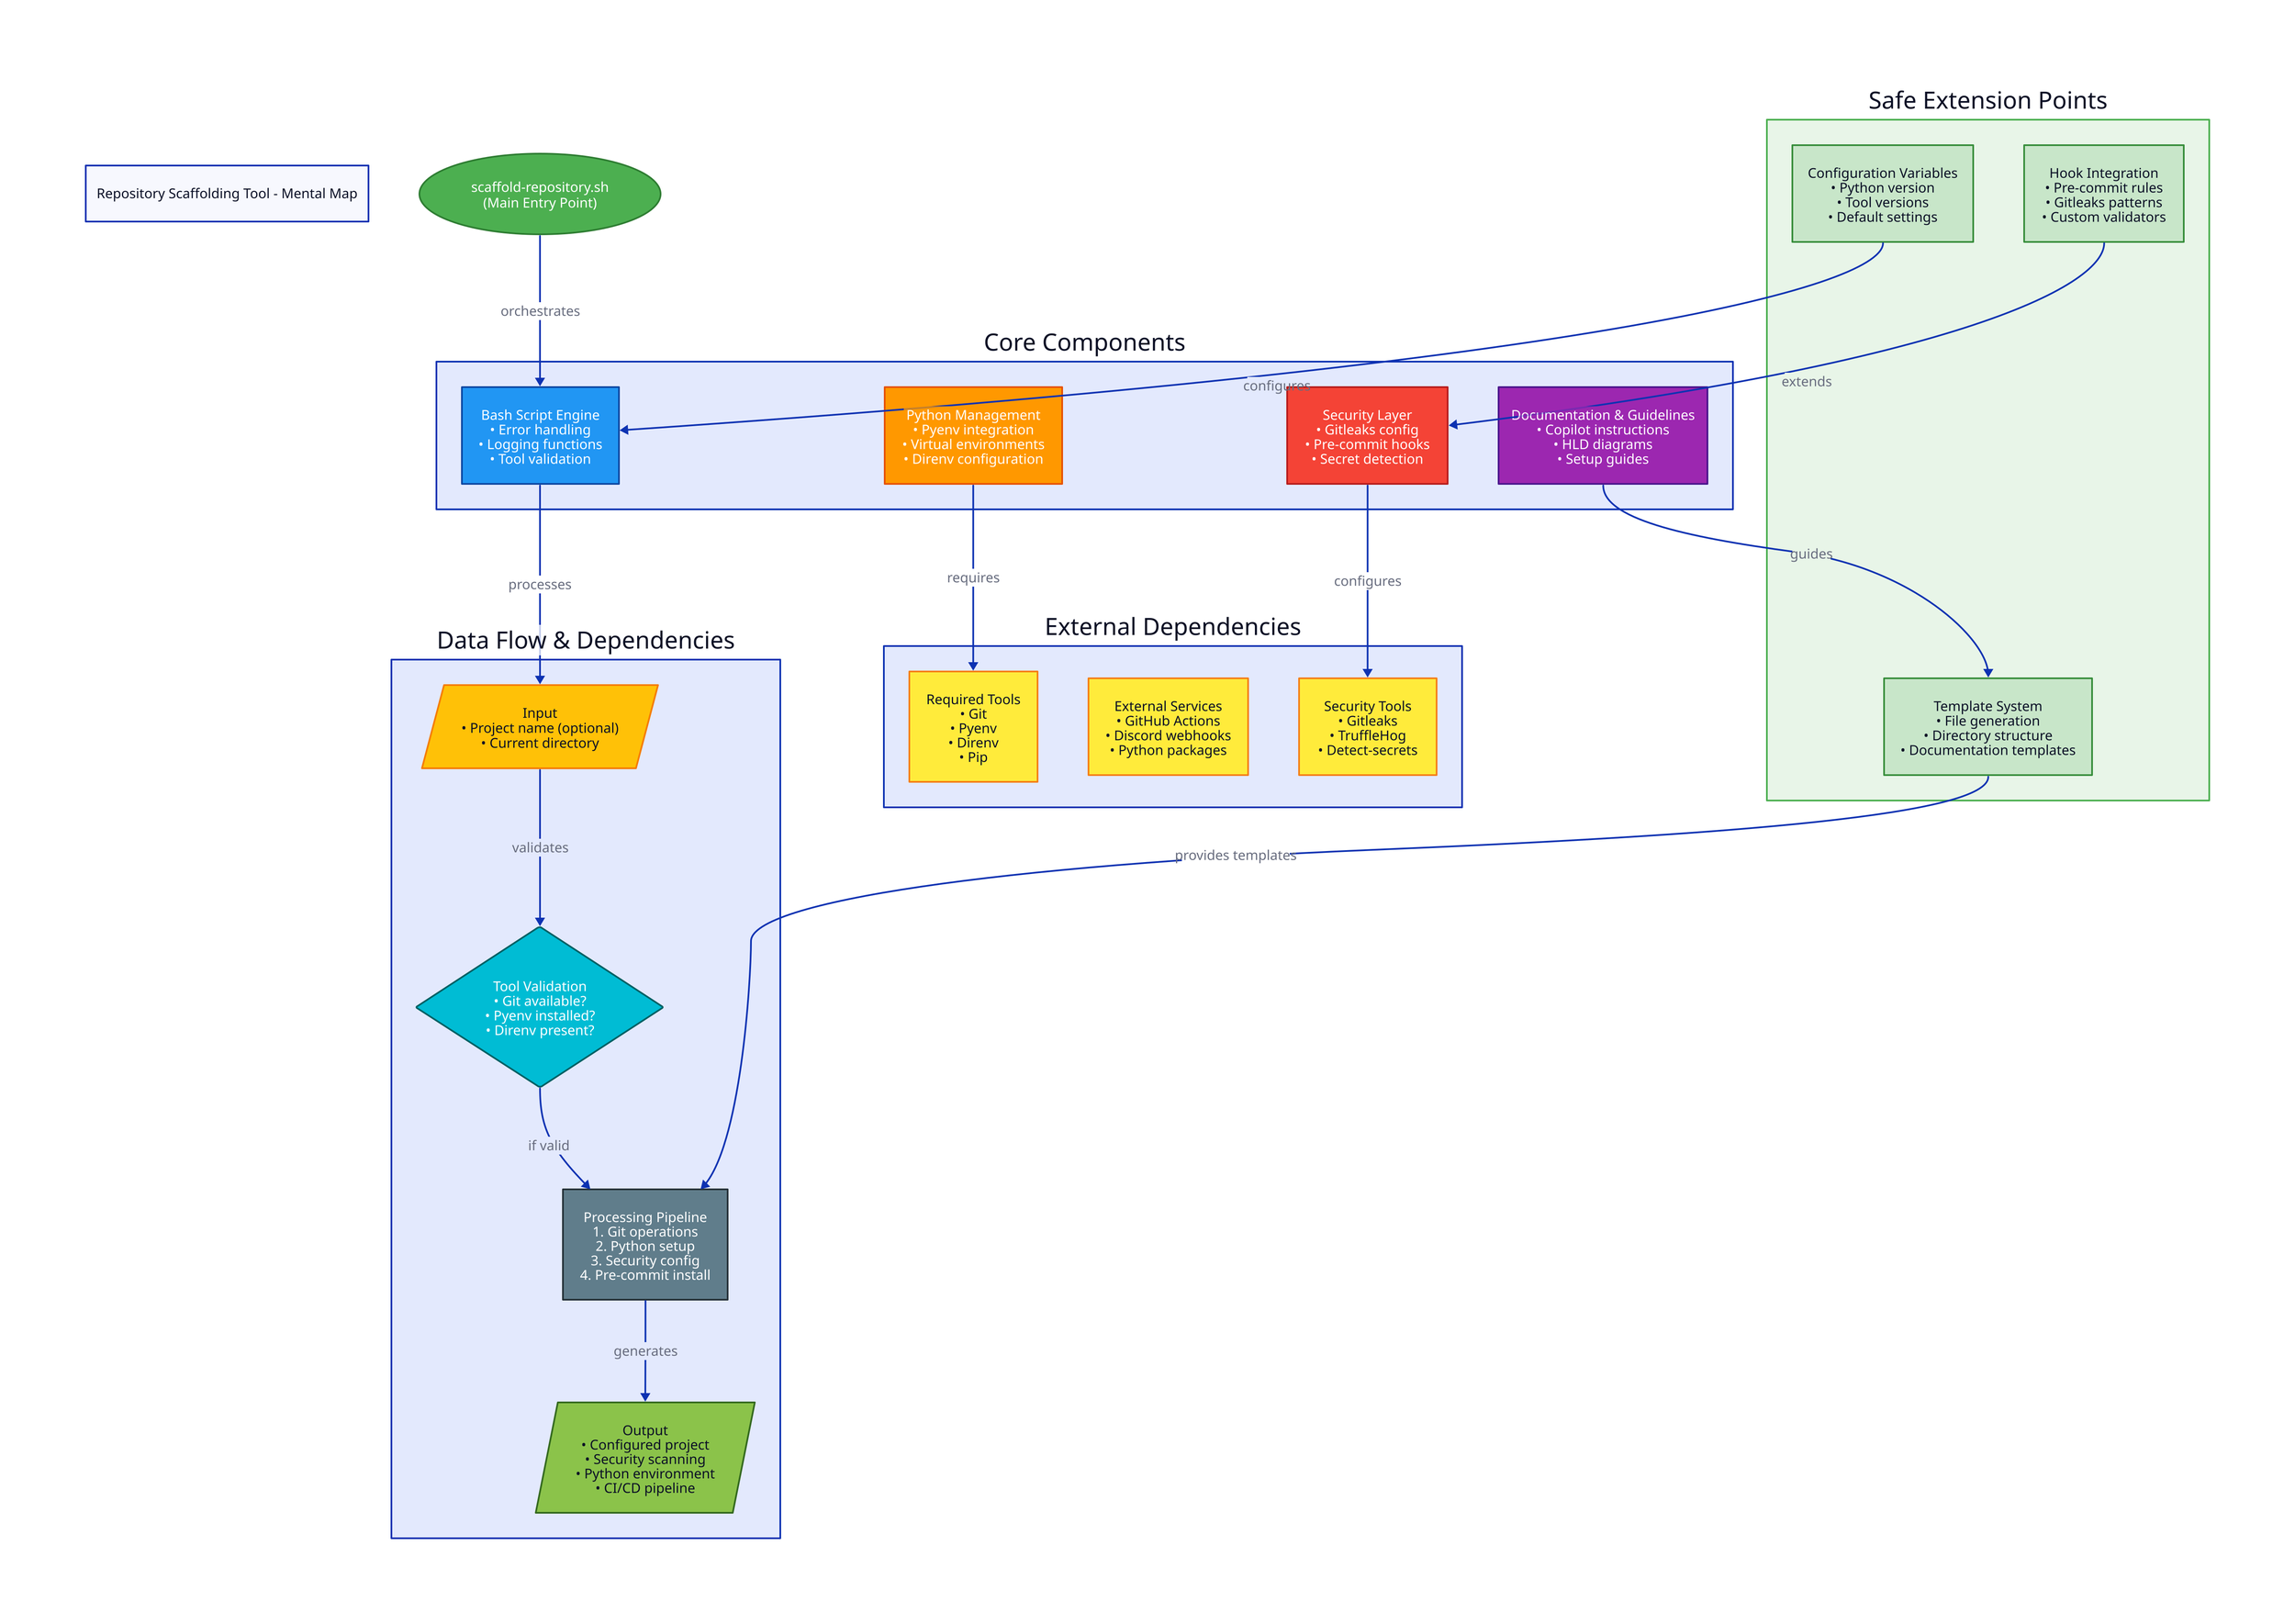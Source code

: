 title: Repository Scaffolding Tool - Mental Map

direction: down

# Entry Point
entry: {
  shape: oval
  label: "scaffold-repository.sh\n(Main Entry Point)"
  style.fill: "#4CAF50"
  style.stroke: "#2E7D32"
  style.font-color: white
}

# Core Components
components: {
  label: "Core Components"

  script_engine: {
    shape: rectangle
    label: "Bash Script Engine\n• Error handling\n• Logging functions\n• Tool validation"
    style.fill: "#2196F3"
    style.stroke: "#0D47A1"
    style.font-color: white
  }

  security_layer: {
    shape: rectangle
    label: "Security Layer\n• Gitleaks config\n• Pre-commit hooks\n• Secret detection"
    style.fill: "#F44336"
    style.stroke: "#B71C1C"
    style.font-color: white
  }

  python_mgmt: {
    shape: rectangle
    label: "Python Management\n• Pyenv integration\n• Virtual environments\n• Direnv configuration"
    style.fill: "#FF9800"
    style.stroke: "#E65100"
    style.font-color: white
  }

  documentation: {
    shape: rectangle
    label: "Documentation & Guidelines\n• Copilot instructions\n• HLD diagrams\n• Setup guides"
    style.fill: "#9C27B0"
    style.stroke: "#4A148C"
    style.font-color: white
  }
}

# Data Flow
data_flow: {
  label: "Data Flow & Dependencies"

  input: {
    shape: parallelogram
    label: "Input\n• Project name (optional)\n• Current directory"
    style.fill: "#FFC107"
    style.stroke: "#F57C00"
  }

  validation: {
    shape: diamond
    label: "Tool Validation\n• Git available?\n• Pyenv installed?\n• Direnv present?"
    style.fill: "#00BCD4"
    style.stroke: "#006064"
    style.font-color: white
  }

  processing: {
    shape: rectangle
    label: "Processing Pipeline\n1. Git operations\n2. Python setup\n3. Security config\n4. Pre-commit install"
    style.fill: "#607D8B"
    style.stroke: "#263238"
    style.font-color: white
  }

  output: {
    shape: parallelogram
    label: "Output\n• Configured project\n• Security scanning\n• Python environment\n• CI/CD pipeline"
    style.fill: "#8BC34A"
    style.stroke: "#33691E"
  }
}

# Extension Points (Safe Areas for Modification)
extension_points: {
  label: "Safe Extension Points"
  style.fill: "#E8F5E8"
  style.stroke: "#4CAF50"

  config_vars: {
    shape: rectangle
    label: "Configuration Variables\n• Python version\n• Tool versions\n• Default settings"
    style.fill: "#C8E6C9"
    style.stroke: "#388E3C"
  }

  hook_points: {
    shape: rectangle
    label: "Hook Integration\n• Pre-commit rules\n• Gitleaks patterns\n• Custom validators"
    style.fill: "#C8E6C9"
    style.stroke: "#388E3C"
  }

  template_system: {
    shape: rectangle
    label: "Template System\n• File generation\n• Directory structure\n• Documentation templates"
    style.fill: "#C8E6C9"
    style.stroke: "#388E3C"
  }
}

# Dependencies & Integrations
integrations: {
  label: "External Dependencies"

  tools: {
    shape: rectangle
    label: "Required Tools\n• Git\n• Pyenv\n• Direnv\n• Pip"
    style.fill: "#FFEB3B"
    style.stroke: "#F57F17"
  }

  services: {
    shape: rectangle
    label: "External Services\n• GitHub Actions\n• Discord webhooks\n• Python packages"
    style.fill: "#FFEB3B"
    style.stroke: "#F57F17"
  }

  security_tools: {
    shape: rectangle
    label: "Security Tools\n• Gitleaks\n• TruffleHog\n• Detect-secrets"
    style.fill: "#FFEB3B"
    style.stroke: "#F57F17"
  }
}

# Relationships
entry -> components.script_engine: "orchestrates"
components.script_engine -> data_flow.input: "processes"
data_flow.input -> data_flow.validation: "validates"
data_flow.validation -> data_flow.processing: "if valid"
data_flow.processing -> data_flow.output: "generates"

components.security_layer -> integrations.security_tools: "configures"
components.python_mgmt -> integrations.tools: "requires"
components.documentation -> extension_points.template_system: "guides"

extension_points.config_vars -> components.script_engine: "configures"
extension_points.hook_points -> components.security_layer: "extends"
extension_points.template_system -> data_flow.processing: "provides templates"
